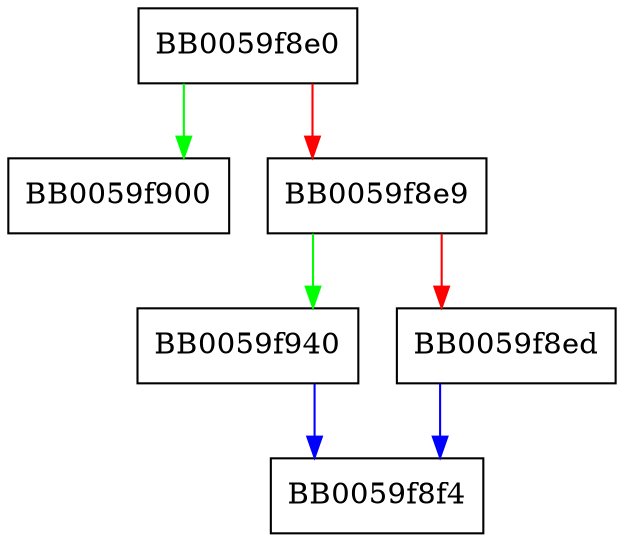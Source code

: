 digraph OSSL_ENCODER_CTX_set_selection {
  node [shape="box"];
  graph [splines=ortho];
  BB0059f8e0 -> BB0059f900 [color="green"];
  BB0059f8e0 -> BB0059f8e9 [color="red"];
  BB0059f8e9 -> BB0059f940 [color="green"];
  BB0059f8e9 -> BB0059f8ed [color="red"];
  BB0059f8ed -> BB0059f8f4 [color="blue"];
  BB0059f940 -> BB0059f8f4 [color="blue"];
}